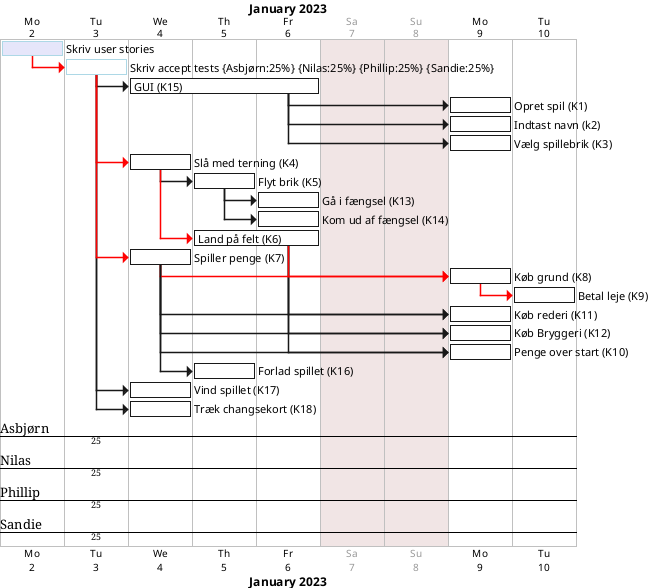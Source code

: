 @startgantt
printscale daily zoom 4
saturday are closed
sunday are closed

Project starts the 2nd of january 2023

[Skriv user stories] as [TASK1] lasts 1 days
[TASK1] is colored in Lavender/LightBlue
[TASK1] is 100% complete

[Skriv accept tests] as [TASK2] on {Asbjørn:25%} {Nilas:25%} {Phillip:25%} {Sandie:25%} lasts 1 days
[TASK2] is colored in Lavender/LightBlue
[TASK2] is 0% complete

[GUI (K15)] as [K15] lasts 3 days
[K15] is 0% complete

[Opret spil (K1)] as [K1] lasts 1 days
[K1] is 0% complete

[Indtast navn (k2)] as [K2] lasts 1 days
[K2] is 0% complete

[Vælg spillebrik (K3)] as [K3] lasts 1 days
[K3] is 0% complete



[Slå med terning (K4)] as [K4] lasts 1 days
[K4] is 0% complete

[Flyt brik (K5)] as [K5] lasts 1 days
[K5] is 0% complete



[Gå i fængsel (K13)] as [K13] lasts 1 days
[K13] is 0% complete

[Kom ud af fængsel (K14)] as [K14] lasts 1 days
[K14] is 0% complete

[Land på felt (K6)] as [K6] lasts 2 days
[K6] is 0% complete

[Spiller penge (K7)] as [K7] lasts 1 days
[K7] is 0% complete

[Køb grund (K8)] as [K8] lasts 1 days
[K8] is 0% complete


[Betal leje (K9)] as [K9] lasts 1 days
[K9] is 0% complete

[Køb rederi (K11)] as [K11] lasts 1 days
[K11] is 0% complete

[Køb Bryggeri (K12)] as [K12] lasts 1 days
[K12] is 0% complete



[Penge over start (K10)] as [K10] lasts 1 days
[K10] is 0% complete




[Forlad spillet (K16)] as [K16] lasts 1 days
[K16] is 0% complete

[Vind spillet (K17)] as [K17] lasts 1 days
[K17] is 0% complete

[Træk changsekort (K18)] as [K18] lasts 1 days
[K18] is 0% complete


[TASK1]-[#FF0000]->[TASK2]
[TASK2]->[K15]
[TASK2]->[K17]
[TASK2]->[K18]
[TASK2]-[#FF0000]->[K7]
[TASK2]-[#FF0000]->[K4]

[K15]->[K1]
[K15]->[K2]
[K15]->[K3]

[K4]->[K5]
[K4]-[#FF0000]->[K6]

[K7]->[K11]
[K6]->[K11]
[K7]->[K12]
[K6]->[K12]
[K7]->[K10]
[K6]->[K10]
[K7]-[#FF0000]->[K8]
[K6]-[#FF0000]->[K8]

[K7]->[K16]

[K8]-[#FF0000]->[K9]

[K5]->[K13]
[K5]->[K14]

@endgantt